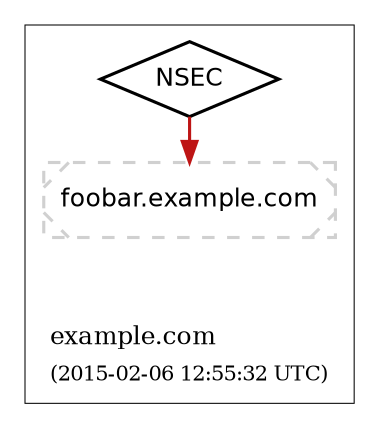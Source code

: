digraph {
  graph [compound=true, rankdir=BT, ranksep=0.3];
	node [label="\N",
		penwidth=1.5
	];
	edge [penwidth=1.5];

  subgraph "cluster_example.com" {
		graph [label=<<TABLE BORDER="0"><TR><TD ALIGN="LEFT"><FONT POINT-SIZE="12">example.com</FONT></TD></TR><TR><TD ALIGN="LEFT"><FONT POINT-SIZE="10">(2015-02-06 12:55:32 UTC)</FONT></TD></TR></TABLE>>,
				labeljust=l,
				penwidth=0.5
		];
		"cluster_example.com_top" [shape=point, style=invis];
		"cluster_example.com_bottom" [shape=point, style=invis];
    "RRset-0|foobar.example.com|A" [color="#d0d0d0",
						fillcolor="#ffffff",
						label=<<FONT POINT-SIZE="12" FACE="Helvetica">foobar.example.com</FONT>>,
						shape=rectangle,
						style="rounded,filled,dashed,diagonals"];
		"NSEC-0|foobar.example.com|A" [color="#000000",
						fillcolor="#ffffff",
						label=<<FONT POINT-SIZE="12" FACE="Helvetica">NSEC</FONT>>,
						shape=diamond,
						style=filled];
  }
	"cluster_example.com_bottom" -> "RRset-0|foobar.example.com|A" [style=invis];
	"RRset-0|foobar.example.com|A" -> "NSEC-0|foobar.example.com|A" [color="#be1515", dir=back, style=solid];
}
